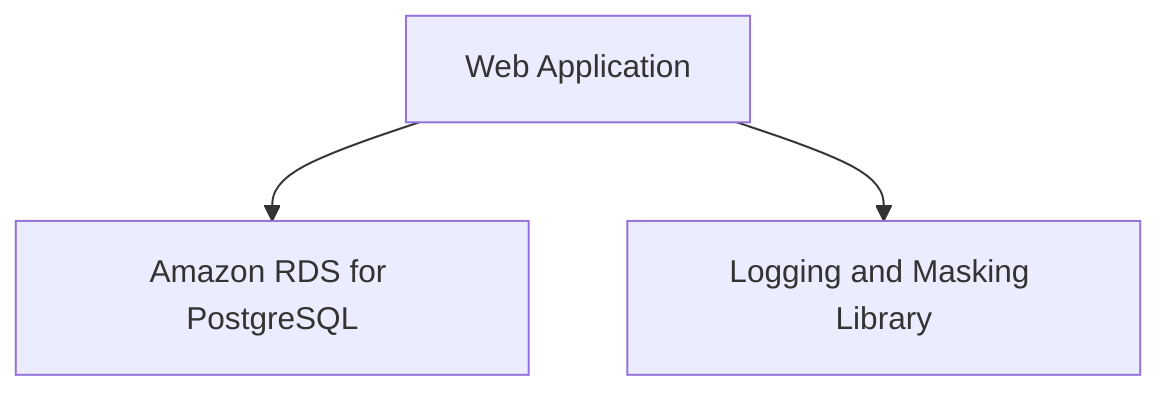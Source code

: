 graph TD;
  A[Web Application]
  B[Amazon RDS for PostgreSQL]
  C[Logging and Masking Library]
  
  A-->B
  A-->C